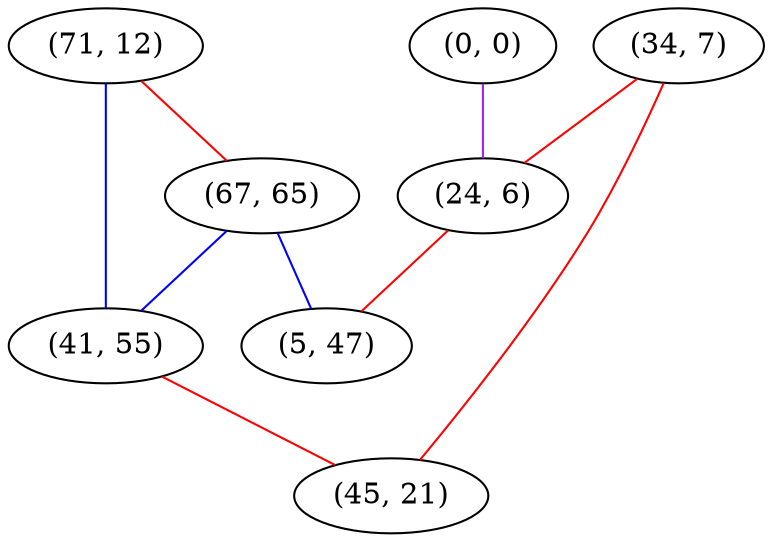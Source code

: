 graph "" {
"(34, 7)";
"(0, 0)";
"(71, 12)";
"(24, 6)";
"(67, 65)";
"(41, 55)";
"(5, 47)";
"(45, 21)";
"(34, 7)" -- "(24, 6)"  [color=red, key=0, weight=1];
"(34, 7)" -- "(45, 21)"  [color=red, key=0, weight=1];
"(0, 0)" -- "(24, 6)"  [color=purple, key=0, weight=4];
"(71, 12)" -- "(67, 65)"  [color=red, key=0, weight=1];
"(71, 12)" -- "(41, 55)"  [color=blue, key=0, weight=3];
"(24, 6)" -- "(5, 47)"  [color=red, key=0, weight=1];
"(67, 65)" -- "(5, 47)"  [color=blue, key=0, weight=3];
"(67, 65)" -- "(41, 55)"  [color=blue, key=0, weight=3];
"(41, 55)" -- "(45, 21)"  [color=red, key=0, weight=1];
}

